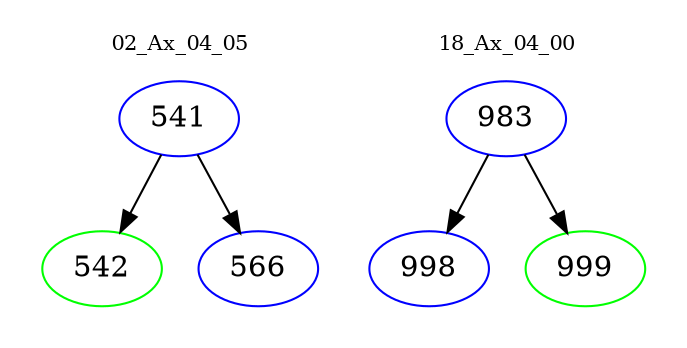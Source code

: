 digraph{
subgraph cluster_0 {
color = white
label = "02_Ax_04_05";
fontsize=10;
T0_541 [label="541", color="blue"]
T0_541 -> T0_542 [color="black"]
T0_542 [label="542", color="green"]
T0_541 -> T0_566 [color="black"]
T0_566 [label="566", color="blue"]
}
subgraph cluster_1 {
color = white
label = "18_Ax_04_00";
fontsize=10;
T1_983 [label="983", color="blue"]
T1_983 -> T1_998 [color="black"]
T1_998 [label="998", color="blue"]
T1_983 -> T1_999 [color="black"]
T1_999 [label="999", color="green"]
}
}
